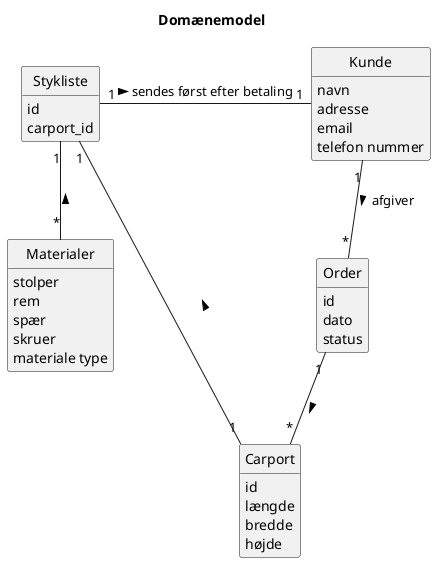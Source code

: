 @startuml
'https://plantuml.com/class-diagram

Title Domænemodel
hide circle
hide methods


class Kunde{
navn
adresse
email
telefon nummer

}

class Carport{
id
længde
bredde
højde
}

class Stykliste{
id
carport_id
}

class Materialer{
stolper
rem
spær
skruer
materiale type
}


class Order{
id
dato
status
}

Kunde "1"--"*" Order:afgiver >
Order "1"--"*" Carport: >
Carport "1"--"1"Stykliste : >
Stykliste "1"-right-"1"Kunde:sendes først efter betaling >
Stykliste "1"--"*"Materialer:<

@enduml